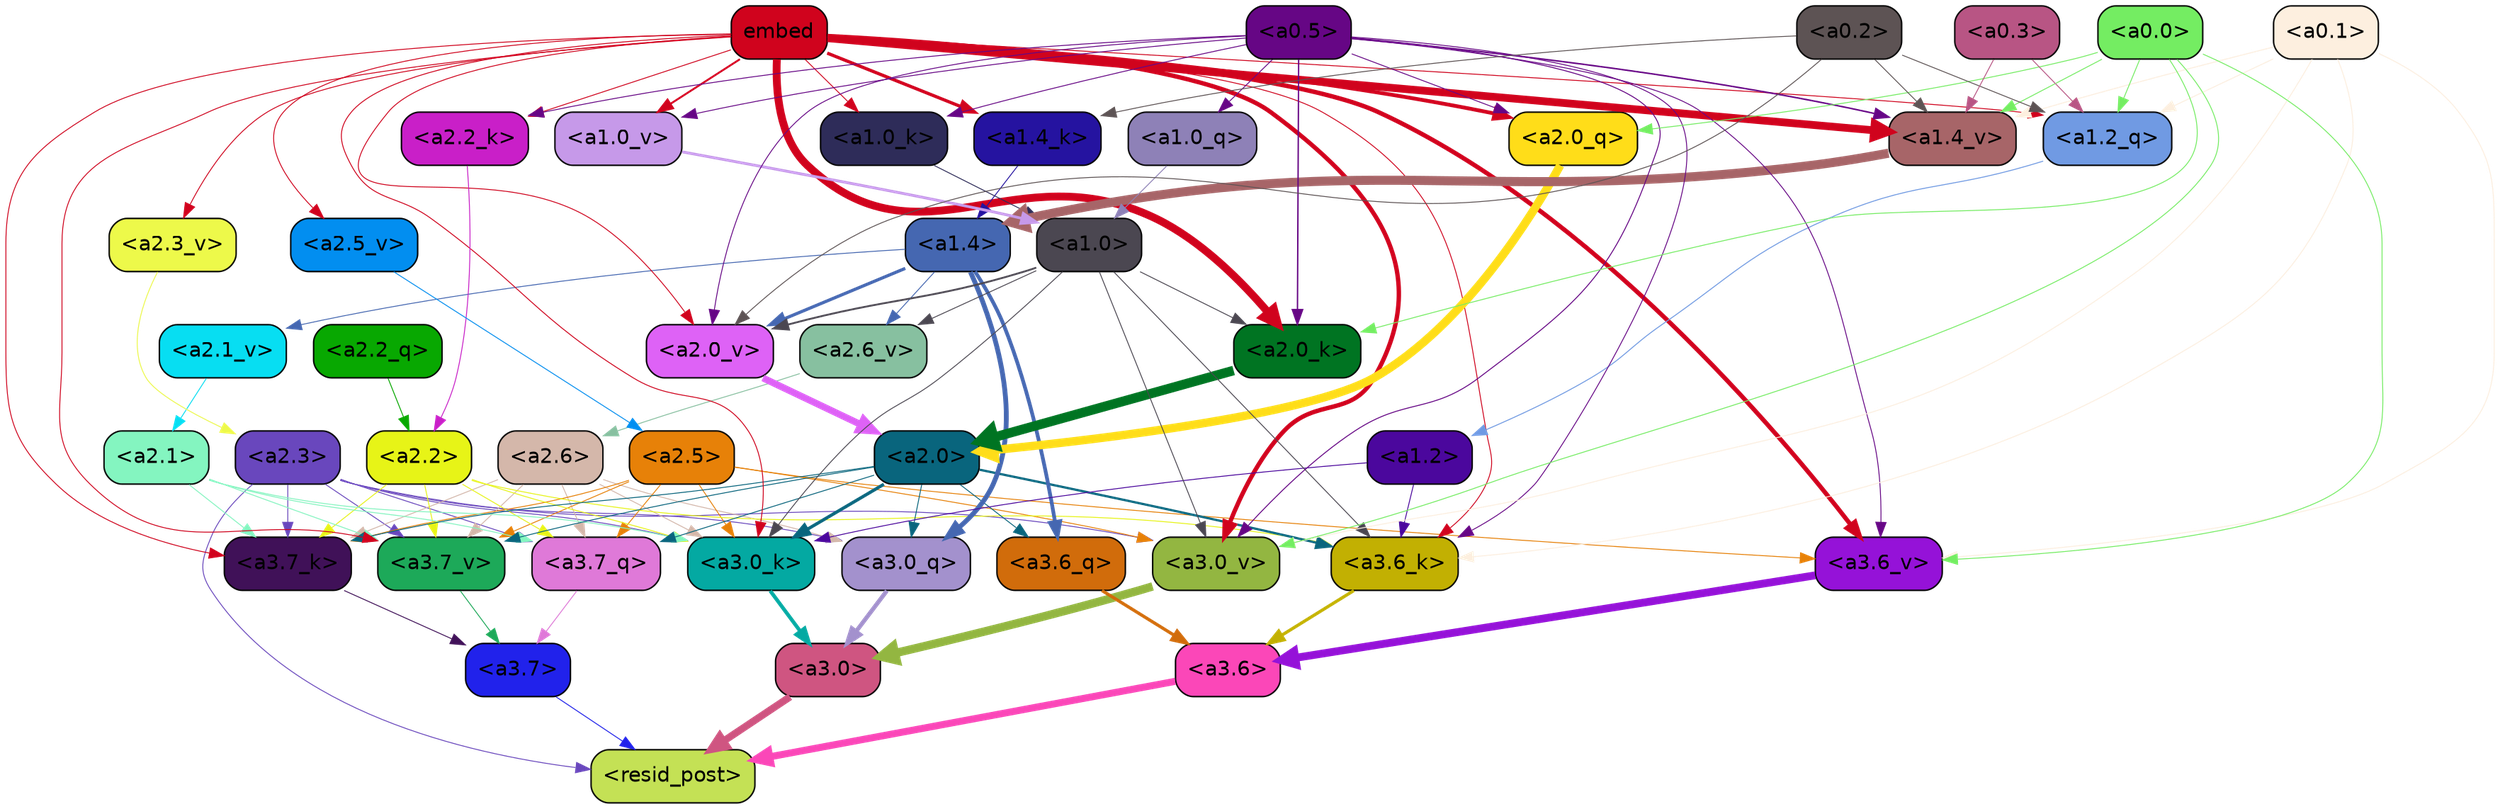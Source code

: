 strict digraph "" {
	graph [bgcolor=transparent,
		layout=dot,
		overlap=false,
		splines=true
	];
	"<a3.7>"	[color=black,
		fillcolor="#2122eb",
		fontname=Helvetica,
		shape=box,
		style="filled, rounded"];
	"<resid_post>"	[color=black,
		fillcolor="#c4e155",
		fontname=Helvetica,
		shape=box,
		style="filled, rounded"];
	"<a3.7>" -> "<resid_post>"	[color="#2122eb",
		penwidth=0.6];
	"<a3.6>"	[color=black,
		fillcolor="#fb47b8",
		fontname=Helvetica,
		shape=box,
		style="filled, rounded"];
	"<a3.6>" -> "<resid_post>"	[color="#fb47b8",
		penwidth=4.753257989883423];
	"<a3.0>"	[color=black,
		fillcolor="#cf5581",
		fontname=Helvetica,
		shape=box,
		style="filled, rounded"];
	"<a3.0>" -> "<resid_post>"	[color="#cf5581",
		penwidth=4.90053927898407];
	"<a2.3>"	[color=black,
		fillcolor="#6947bd",
		fontname=Helvetica,
		shape=box,
		style="filled, rounded"];
	"<a2.3>" -> "<resid_post>"	[color="#6947bd",
		penwidth=0.6];
	"<a3.7_q>"	[color=black,
		fillcolor="#df79d8",
		fontname=Helvetica,
		shape=box,
		style="filled, rounded"];
	"<a2.3>" -> "<a3.7_q>"	[color="#6947bd",
		penwidth=0.6];
	"<a3.0_q>"	[color=black,
		fillcolor="#a391cd",
		fontname=Helvetica,
		shape=box,
		style="filled, rounded"];
	"<a2.3>" -> "<a3.0_q>"	[color="#6947bd",
		penwidth=0.6];
	"<a3.7_k>"	[color=black,
		fillcolor="#401158",
		fontname=Helvetica,
		shape=box,
		style="filled, rounded"];
	"<a2.3>" -> "<a3.7_k>"	[color="#6947bd",
		penwidth=0.6];
	"<a3.0_k>"	[color=black,
		fillcolor="#04a9a2",
		fontname=Helvetica,
		shape=box,
		style="filled, rounded"];
	"<a2.3>" -> "<a3.0_k>"	[color="#6947bd",
		penwidth=0.6];
	"<a3.7_v>"	[color=black,
		fillcolor="#1da959",
		fontname=Helvetica,
		shape=box,
		style="filled, rounded"];
	"<a2.3>" -> "<a3.7_v>"	[color="#6947bd",
		penwidth=0.6];
	"<a3.0_v>"	[color=black,
		fillcolor="#93b641",
		fontname=Helvetica,
		shape=box,
		style="filled, rounded"];
	"<a2.3>" -> "<a3.0_v>"	[color="#6947bd",
		penwidth=0.6];
	"<a3.7_q>" -> "<a3.7>"	[color="#df79d8",
		penwidth=0.6];
	"<a3.6_q>"	[color=black,
		fillcolor="#d16c0b",
		fontname=Helvetica,
		shape=box,
		style="filled, rounded"];
	"<a3.6_q>" -> "<a3.6>"	[color="#d16c0b",
		penwidth=2.160832464694977];
	"<a3.0_q>" -> "<a3.0>"	[color="#a391cd",
		penwidth=2.870753765106201];
	"<a3.7_k>" -> "<a3.7>"	[color="#401158",
		penwidth=0.6];
	"<a3.6_k>"	[color=black,
		fillcolor="#c2b002",
		fontname=Helvetica,
		shape=box,
		style="filled, rounded"];
	"<a3.6_k>" -> "<a3.6>"	[color="#c2b002",
		penwidth=2.13908451795578];
	"<a3.0_k>" -> "<a3.0>"	[color="#04a9a2",
		penwidth=2.520303964614868];
	"<a3.7_v>" -> "<a3.7>"	[color="#1da959",
		penwidth=0.6];
	"<a3.6_v>"	[color=black,
		fillcolor="#9512d8",
		fontname=Helvetica,
		shape=box,
		style="filled, rounded"];
	"<a3.6_v>" -> "<a3.6>"	[color="#9512d8",
		penwidth=5.297133803367615];
	"<a3.0_v>" -> "<a3.0>"	[color="#93b641",
		penwidth=5.680712580680847];
	"<a2.6>"	[color=black,
		fillcolor="#d4b7aa",
		fontname=Helvetica,
		shape=box,
		style="filled, rounded"];
	"<a2.6>" -> "<a3.7_q>"	[color="#d4b7aa",
		penwidth=0.6];
	"<a2.6>" -> "<a3.0_q>"	[color="#d4b7aa",
		penwidth=0.6];
	"<a2.6>" -> "<a3.7_k>"	[color="#d4b7aa",
		penwidth=0.6];
	"<a2.6>" -> "<a3.0_k>"	[color="#d4b7aa",
		penwidth=0.6];
	"<a2.6>" -> "<a3.7_v>"	[color="#d4b7aa",
		penwidth=0.6];
	"<a2.5>"	[color=black,
		fillcolor="#e78108",
		fontname=Helvetica,
		shape=box,
		style="filled, rounded"];
	"<a2.5>" -> "<a3.7_q>"	[color="#e78108",
		penwidth=0.6];
	"<a2.5>" -> "<a3.7_k>"	[color="#e78108",
		penwidth=0.6];
	"<a2.5>" -> "<a3.0_k>"	[color="#e78108",
		penwidth=0.6];
	"<a2.5>" -> "<a3.7_v>"	[color="#e78108",
		penwidth=0.6];
	"<a2.5>" -> "<a3.6_v>"	[color="#e78108",
		penwidth=0.6];
	"<a2.5>" -> "<a3.0_v>"	[color="#e78108",
		penwidth=0.6];
	"<a2.2>"	[color=black,
		fillcolor="#e7f417",
		fontname=Helvetica,
		shape=box,
		style="filled, rounded"];
	"<a2.2>" -> "<a3.7_q>"	[color="#e7f417",
		penwidth=0.6];
	"<a2.2>" -> "<a3.7_k>"	[color="#e7f417",
		penwidth=0.6];
	"<a2.2>" -> "<a3.6_k>"	[color="#e7f417",
		penwidth=0.6];
	"<a2.2>" -> "<a3.0_k>"	[color="#e7f417",
		penwidth=0.6];
	"<a2.2>" -> "<a3.7_v>"	[color="#e7f417",
		penwidth=0.6];
	"<a2.1>"	[color=black,
		fillcolor="#84f5c0",
		fontname=Helvetica,
		shape=box,
		style="filled, rounded"];
	"<a2.1>" -> "<a3.7_q>"	[color="#84f5c0",
		penwidth=0.6];
	"<a2.1>" -> "<a3.7_k>"	[color="#84f5c0",
		penwidth=0.6];
	"<a2.1>" -> "<a3.0_k>"	[color="#84f5c0",
		penwidth=0.6];
	"<a2.1>" -> "<a3.7_v>"	[color="#84f5c0",
		penwidth=0.6];
	"<a2.0>"	[color=black,
		fillcolor="#09657d",
		fontname=Helvetica,
		shape=box,
		style="filled, rounded"];
	"<a2.0>" -> "<a3.7_q>"	[color="#09657d",
		penwidth=0.6];
	"<a2.0>" -> "<a3.6_q>"	[color="#09657d",
		penwidth=0.6];
	"<a2.0>" -> "<a3.0_q>"	[color="#09657d",
		penwidth=0.6];
	"<a2.0>" -> "<a3.7_k>"	[color="#09657d",
		penwidth=0.6];
	"<a2.0>" -> "<a3.6_k>"	[color="#09657d",
		penwidth=1.5348684191703796];
	"<a2.0>" -> "<a3.0_k>"	[color="#09657d",
		penwidth=2.172017753124237];
	"<a2.0>" -> "<a3.7_v>"	[color="#09657d",
		penwidth=0.6];
	"<a1.4>"	[color=black,
		fillcolor="#4567b1",
		fontname=Helvetica,
		shape=box,
		style="filled, rounded"];
	"<a1.4>" -> "<a3.6_q>"	[color="#4567b1",
		penwidth=2.532623291015625];
	"<a1.4>" -> "<a3.0_q>"	[color="#4567b1",
		penwidth=3.2595192790031433];
	"<a2.6_v>"	[color=black,
		fillcolor="#87c0a0",
		fontname=Helvetica,
		shape=box,
		style="filled, rounded"];
	"<a1.4>" -> "<a2.6_v>"	[color="#4567b1",
		penwidth=0.6];
	"<a2.1_v>"	[color=black,
		fillcolor="#07def2",
		fontname=Helvetica,
		shape=box,
		style="filled, rounded"];
	"<a1.4>" -> "<a2.1_v>"	[color="#4567b1",
		penwidth=0.6];
	"<a2.0_v>"	[color=black,
		fillcolor="#de62f6",
		fontname=Helvetica,
		shape=box,
		style="filled, rounded"];
	"<a1.4>" -> "<a2.0_v>"	[color="#4567b1",
		penwidth=2.1199009865522385];
	embed	[color=black,
		fillcolor="#d0031d",
		fontname=Helvetica,
		shape=box,
		style="filled, rounded"];
	embed -> "<a3.7_k>"	[color="#d0031d",
		penwidth=0.6];
	embed -> "<a3.6_k>"	[color="#d0031d",
		penwidth=0.6];
	embed -> "<a3.0_k>"	[color="#d0031d",
		penwidth=0.6117386221885681];
	embed -> "<a3.7_v>"	[color="#d0031d",
		penwidth=0.6];
	embed -> "<a3.6_v>"	[color="#d0031d",
		penwidth=3.0186105966567993];
	embed -> "<a3.0_v>"	[color="#d0031d",
		penwidth=2.969020187854767];
	"<a2.0_q>"	[color=black,
		fillcolor="#ffdd19",
		fontname=Helvetica,
		shape=box,
		style="filled, rounded"];
	embed -> "<a2.0_q>"	[color="#d0031d",
		penwidth=2.5791755318641663];
	"<a2.2_k>"	[color=black,
		fillcolor="#c91fc8",
		fontname=Helvetica,
		shape=box,
		style="filled, rounded"];
	embed -> "<a2.2_k>"	[color="#d0031d",
		penwidth=0.6];
	"<a2.0_k>"	[color=black,
		fillcolor="#007422",
		fontname=Helvetica,
		shape=box,
		style="filled, rounded"];
	embed -> "<a2.0_k>"	[color="#d0031d",
		penwidth=5.307481050491333];
	"<a2.5_v>"	[color=black,
		fillcolor="#028ef0",
		fontname=Helvetica,
		shape=box,
		style="filled, rounded"];
	embed -> "<a2.5_v>"	[color="#d0031d",
		penwidth=0.6];
	"<a2.3_v>"	[color=black,
		fillcolor="#edf94a",
		fontname=Helvetica,
		shape=box,
		style="filled, rounded"];
	embed -> "<a2.3_v>"	[color="#d0031d",
		penwidth=0.6];
	embed -> "<a2.0_v>"	[color="#d0031d",
		penwidth=0.6];
	"<a1.2_q>"	[color=black,
		fillcolor="#709ae3",
		fontname=Helvetica,
		shape=box,
		style="filled, rounded"];
	embed -> "<a1.2_q>"	[color="#d0031d",
		penwidth=0.6];
	"<a1.4_k>"	[color=black,
		fillcolor="#2513a0",
		fontname=Helvetica,
		shape=box,
		style="filled, rounded"];
	embed -> "<a1.4_k>"	[color="#d0031d",
		penwidth=2.1839776039123535];
	"<a1.0_k>"	[color=black,
		fillcolor="#2e2c59",
		fontname=Helvetica,
		shape=box,
		style="filled, rounded"];
	embed -> "<a1.0_k>"	[color="#d0031d",
		penwidth=0.6];
	"<a1.4_v>"	[color=black,
		fillcolor="#a76568",
		fontname=Helvetica,
		shape=box,
		style="filled, rounded"];
	embed -> "<a1.4_v>"	[color="#d0031d",
		penwidth=5.2540810108184814];
	"<a1.0_v>"	[color=black,
		fillcolor="#c699e9",
		fontname=Helvetica,
		shape=box,
		style="filled, rounded"];
	embed -> "<a1.0_v>"	[color="#d0031d",
		penwidth=1.3048751950263977];
	"<a1.2>"	[color=black,
		fillcolor="#4b079d",
		fontname=Helvetica,
		shape=box,
		style="filled, rounded"];
	"<a1.2>" -> "<a3.6_k>"	[color="#4b079d",
		penwidth=0.6];
	"<a1.2>" -> "<a3.0_k>"	[color="#4b079d",
		penwidth=0.6];
	"<a1.0>"	[color=black,
		fillcolor="#4b4751",
		fontname=Helvetica,
		shape=box,
		style="filled, rounded"];
	"<a1.0>" -> "<a3.6_k>"	[color="#4b4751",
		penwidth=0.6];
	"<a1.0>" -> "<a3.0_k>"	[color="#4b4751",
		penwidth=0.6];
	"<a1.0>" -> "<a3.0_v>"	[color="#4b4751",
		penwidth=0.6];
	"<a1.0>" -> "<a2.0_k>"	[color="#4b4751",
		penwidth=0.6];
	"<a1.0>" -> "<a2.6_v>"	[color="#4b4751",
		penwidth=0.6];
	"<a1.0>" -> "<a2.0_v>"	[color="#4b4751",
		penwidth=1.237271785736084];
	"<a0.5>"	[color=black,
		fillcolor="#660685",
		fontname=Helvetica,
		shape=box,
		style="filled, rounded"];
	"<a0.5>" -> "<a3.6_k>"	[color="#660685",
		penwidth=0.6];
	"<a0.5>" -> "<a3.6_v>"	[color="#660685",
		penwidth=0.6];
	"<a0.5>" -> "<a3.0_v>"	[color="#660685",
		penwidth=0.6409564018249512];
	"<a0.5>" -> "<a2.0_q>"	[color="#660685",
		penwidth=0.6];
	"<a0.5>" -> "<a2.2_k>"	[color="#660685",
		penwidth=0.6];
	"<a0.5>" -> "<a2.0_k>"	[color="#660685",
		penwidth=0.9355769157409668];
	"<a0.5>" -> "<a2.0_v>"	[color="#660685",
		penwidth=0.6];
	"<a1.0_q>"	[color=black,
		fillcolor="#8e81b7",
		fontname=Helvetica,
		shape=box,
		style="filled, rounded"];
	"<a0.5>" -> "<a1.0_q>"	[color="#660685",
		penwidth=0.6];
	"<a0.5>" -> "<a1.0_k>"	[color="#660685",
		penwidth=0.6];
	"<a0.5>" -> "<a1.4_v>"	[color="#660685",
		penwidth=1.016412615776062];
	"<a0.5>" -> "<a1.0_v>"	[color="#660685",
		penwidth=0.6];
	"<a0.1>"	[color=black,
		fillcolor="#fdefdf",
		fontname=Helvetica,
		shape=box,
		style="filled, rounded"];
	"<a0.1>" -> "<a3.6_k>"	[color="#fdefdf",
		penwidth=0.6];
	"<a0.1>" -> "<a3.6_v>"	[color="#fdefdf",
		penwidth=0.6];
	"<a0.1>" -> "<a3.0_v>"	[color="#fdefdf",
		penwidth=0.6];
	"<a0.1>" -> "<a1.2_q>"	[color="#fdefdf",
		penwidth=0.6];
	"<a0.1>" -> "<a1.4_v>"	[color="#fdefdf",
		penwidth=0.6440334320068359];
	"<a0.0>"	[color=black,
		fillcolor="#74ed62",
		fontname=Helvetica,
		shape=box,
		style="filled, rounded"];
	"<a0.0>" -> "<a3.6_v>"	[color="#74ed62",
		penwidth=0.6];
	"<a0.0>" -> "<a3.0_v>"	[color="#74ed62",
		penwidth=0.6];
	"<a0.0>" -> "<a2.0_q>"	[color="#74ed62",
		penwidth=0.6];
	"<a0.0>" -> "<a2.0_k>"	[color="#74ed62",
		penwidth=0.6];
	"<a0.0>" -> "<a1.2_q>"	[color="#74ed62",
		penwidth=0.6];
	"<a0.0>" -> "<a1.4_v>"	[color="#74ed62",
		penwidth=0.6];
	"<a2.2_q>"	[color=black,
		fillcolor="#08a801",
		fontname=Helvetica,
		shape=box,
		style="filled, rounded"];
	"<a2.2_q>" -> "<a2.2>"	[color="#08a801",
		penwidth=0.6];
	"<a2.0_q>" -> "<a2.0>"	[color="#ffdd19",
		penwidth=5.682948350906372];
	"<a2.2_k>" -> "<a2.2>"	[color="#c91fc8",
		penwidth=0.6];
	"<a2.0_k>" -> "<a2.0>"	[color="#007422",
		penwidth=6.450693130493164];
	"<a2.6_v>" -> "<a2.6>"	[color="#87c0a0",
		penwidth=0.6];
	"<a2.5_v>" -> "<a2.5>"	[color="#028ef0",
		penwidth=0.6];
	"<a2.3_v>" -> "<a2.3>"	[color="#edf94a",
		penwidth=0.6];
	"<a2.1_v>" -> "<a2.1>"	[color="#07def2",
		penwidth=0.6];
	"<a2.0_v>" -> "<a2.0>"	[color="#de62f6",
		penwidth=4.592647075653076];
	"<a0.2>"	[color=black,
		fillcolor="#5d5354",
		fontname=Helvetica,
		shape=box,
		style="filled, rounded"];
	"<a0.2>" -> "<a2.0_v>"	[color="#5d5354",
		penwidth=0.6];
	"<a0.2>" -> "<a1.2_q>"	[color="#5d5354",
		penwidth=0.6];
	"<a0.2>" -> "<a1.4_k>"	[color="#5d5354",
		penwidth=0.6];
	"<a0.2>" -> "<a1.4_v>"	[color="#5d5354",
		penwidth=0.6];
	"<a1.2_q>" -> "<a1.2>"	[color="#709ae3",
		penwidth=0.6323684453964233];
	"<a1.0_q>" -> "<a1.0>"	[color="#8e81b7",
		penwidth=0.6];
	"<a1.4_k>" -> "<a1.4>"	[color="#2513a0",
		penwidth=0.6];
	"<a1.0_k>" -> "<a1.0>"	[color="#2e2c59",
		penwidth=0.6];
	"<a1.4_v>" -> "<a1.4>"	[color="#a76568",
		penwidth=6.149721145629883];
	"<a1.0_v>" -> "<a1.0>"	[color="#c699e9",
		penwidth=1.874430701136589];
	"<a0.3>"	[color=black,
		fillcolor="#b85584",
		fontname=Helvetica,
		shape=box,
		style="filled, rounded"];
	"<a0.3>" -> "<a1.2_q>"	[color="#b85584",
		penwidth=0.6];
	"<a0.3>" -> "<a1.4_v>"	[color="#b85584",
		penwidth=0.6];
}
